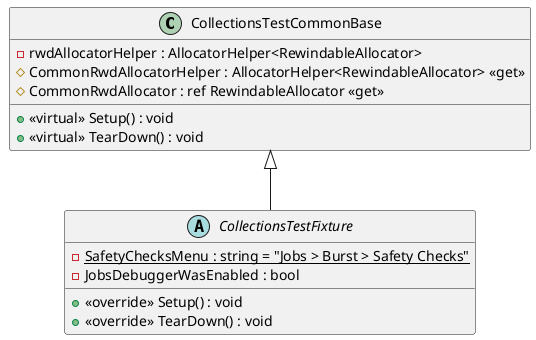 @startuml
class CollectionsTestCommonBase {
    - rwdAllocatorHelper : AllocatorHelper<RewindableAllocator>
    # CommonRwdAllocatorHelper : AllocatorHelper<RewindableAllocator> <<get>>
    # CommonRwdAllocator : ref RewindableAllocator <<get>>
    + <<virtual>> Setup() : void
    + <<virtual>> TearDown() : void
}
abstract class CollectionsTestFixture {
    {static} - SafetyChecksMenu : string = "Jobs > Burst > Safety Checks"
    - JobsDebuggerWasEnabled : bool
    + <<override>> Setup() : void
    + <<override>> TearDown() : void
}
CollectionsTestCommonBase <|-- CollectionsTestFixture
@enduml
